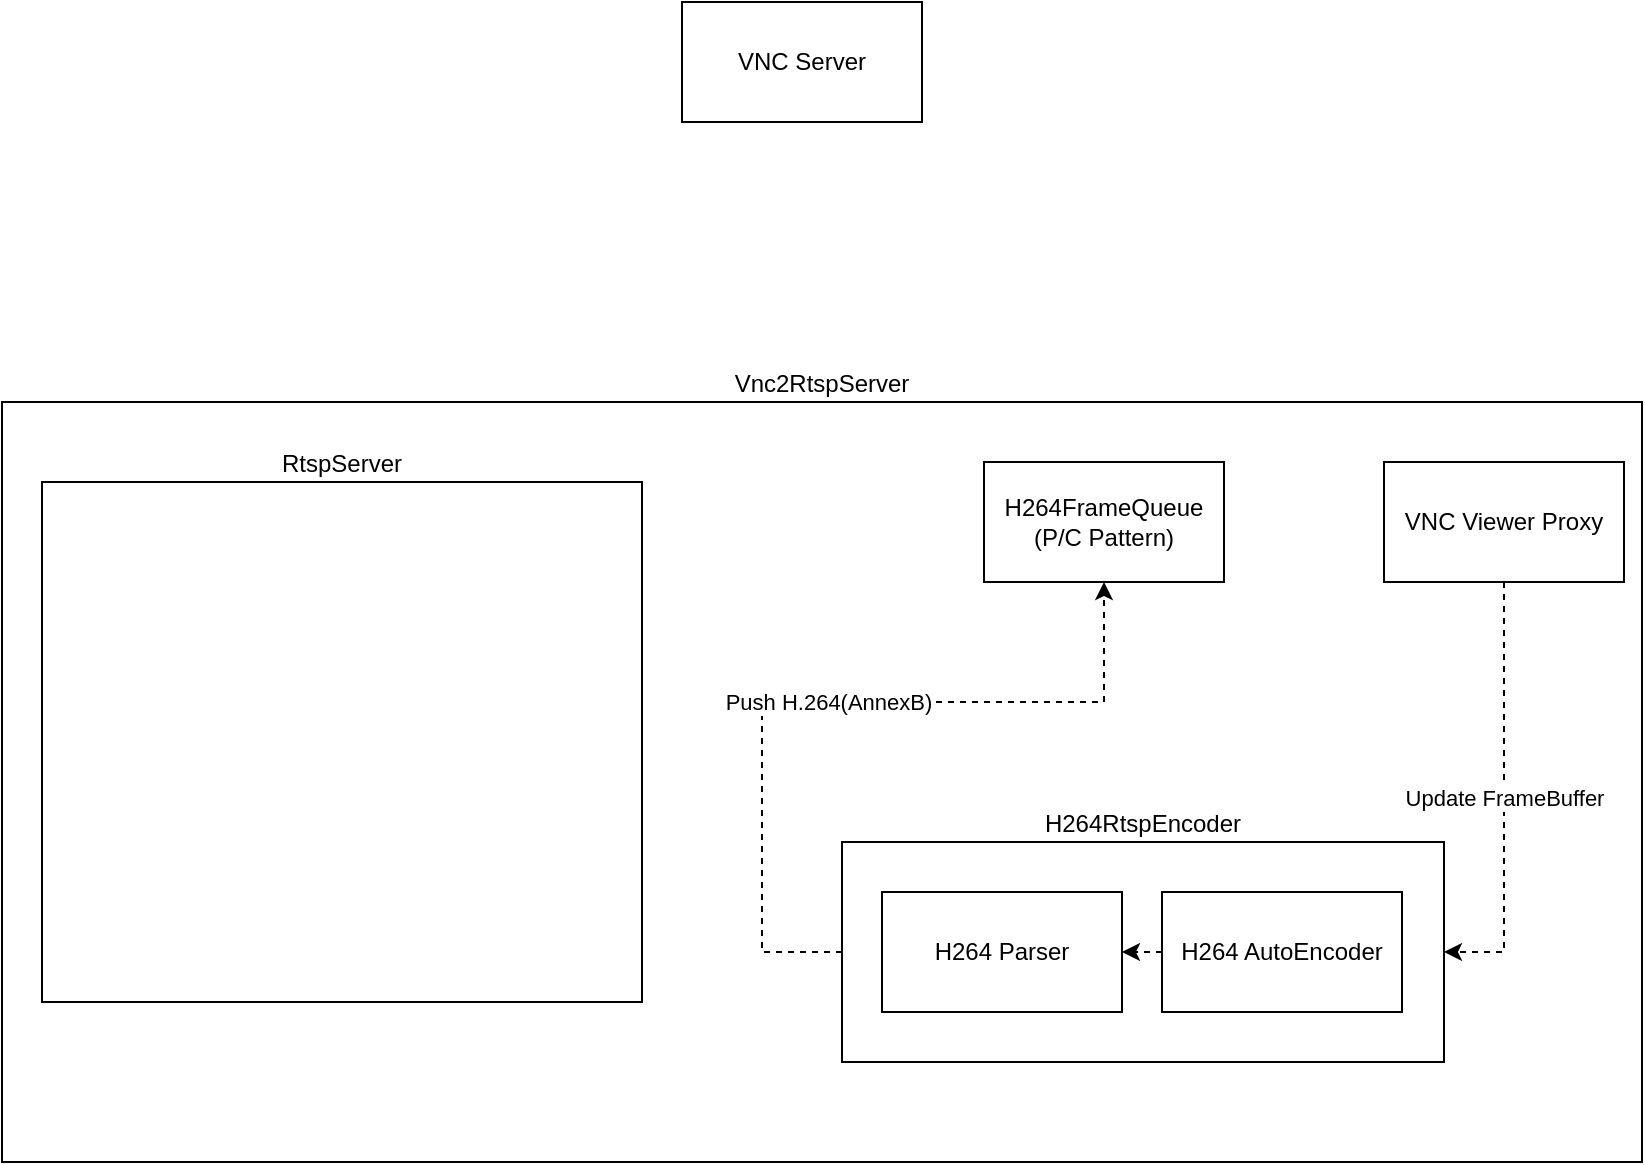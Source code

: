 <mxfile version="28.1.0">
  <diagram name="페이지-1" id="n1wwaXoTv8X_fJlXBjik">
    <mxGraphModel dx="1412" dy="771" grid="1" gridSize="10" guides="1" tooltips="1" connect="1" arrows="1" fold="1" page="1" pageScale="1" pageWidth="827" pageHeight="1169" math="0" shadow="0">
      <root>
        <mxCell id="0" />
        <mxCell id="1" parent="0" />
        <mxCell id="Dtxo02y-Q6GTN7Kiz66H-6" value="Vnc2RtspServer" style="rounded=0;whiteSpace=wrap;html=1;labelPosition=center;verticalLabelPosition=top;align=center;verticalAlign=bottom;" vertex="1" parent="1">
          <mxGeometry x="90" y="330" width="820" height="380" as="geometry" />
        </mxCell>
        <mxCell id="Dtxo02y-Q6GTN7Kiz66H-2" value="RtspServer" style="rounded=0;whiteSpace=wrap;html=1;labelPosition=center;verticalLabelPosition=top;align=center;verticalAlign=bottom;" vertex="1" parent="1">
          <mxGeometry x="110" y="370" width="300" height="260" as="geometry" />
        </mxCell>
        <mxCell id="Dtxo02y-Q6GTN7Kiz66H-3" value="H264FrameQueue&lt;br&gt;(P/C Pattern)" style="rounded=0;whiteSpace=wrap;html=1;" vertex="1" parent="1">
          <mxGeometry x="581" y="360" width="120" height="60" as="geometry" />
        </mxCell>
        <mxCell id="Dtxo02y-Q6GTN7Kiz66H-4" value="VNC Server" style="rounded=0;whiteSpace=wrap;html=1;" vertex="1" parent="1">
          <mxGeometry x="430" y="130" width="120" height="60" as="geometry" />
        </mxCell>
        <mxCell id="Dtxo02y-Q6GTN7Kiz66H-10" value="Update FrameBuffer" style="edgeStyle=orthogonalEdgeStyle;rounded=0;orthogonalLoop=1;jettySize=auto;html=1;entryX=1;entryY=0.5;entryDx=0;entryDy=0;dashed=1;" edge="1" parent="1" source="Dtxo02y-Q6GTN7Kiz66H-5" target="Dtxo02y-Q6GTN7Kiz66H-7">
          <mxGeometry relative="1" as="geometry" />
        </mxCell>
        <mxCell id="Dtxo02y-Q6GTN7Kiz66H-5" value="VNC Viewer Proxy" style="rounded=0;whiteSpace=wrap;html=1;" vertex="1" parent="1">
          <mxGeometry x="781" y="360" width="120" height="60" as="geometry" />
        </mxCell>
        <mxCell id="Dtxo02y-Q6GTN7Kiz66H-12" value="Push H.264(AnnexB)" style="edgeStyle=orthogonalEdgeStyle;rounded=0;orthogonalLoop=1;jettySize=auto;html=1;entryX=0.5;entryY=1;entryDx=0;entryDy=0;dashed=1;" edge="1" parent="1" source="Dtxo02y-Q6GTN7Kiz66H-7" target="Dtxo02y-Q6GTN7Kiz66H-3">
          <mxGeometry relative="1" as="geometry">
            <Array as="points">
              <mxPoint x="470" y="605" />
              <mxPoint x="470" y="480" />
              <mxPoint x="641" y="480" />
            </Array>
          </mxGeometry>
        </mxCell>
        <mxCell id="Dtxo02y-Q6GTN7Kiz66H-7" value="H264RtspEncoder" style="rounded=0;whiteSpace=wrap;html=1;align=center;labelPosition=center;verticalLabelPosition=top;verticalAlign=bottom;" vertex="1" parent="1">
          <mxGeometry x="510" y="550" width="301" height="110" as="geometry" />
        </mxCell>
        <mxCell id="Dtxo02y-Q6GTN7Kiz66H-8" value="H264 AutoEncoder" style="rounded=0;whiteSpace=wrap;html=1;" vertex="1" parent="1">
          <mxGeometry x="670" y="575" width="120" height="60" as="geometry" />
        </mxCell>
        <mxCell id="Dtxo02y-Q6GTN7Kiz66H-9" value="H264 Parser" style="rounded=0;whiteSpace=wrap;html=1;" vertex="1" parent="1">
          <mxGeometry x="530" y="575" width="120" height="60" as="geometry" />
        </mxCell>
        <mxCell id="Dtxo02y-Q6GTN7Kiz66H-14" value="" style="endArrow=classic;html=1;rounded=0;exitX=0;exitY=0.5;exitDx=0;exitDy=0;entryX=1;entryY=0.5;entryDx=0;entryDy=0;endFill=1;dashed=1;" edge="1" parent="1" source="Dtxo02y-Q6GTN7Kiz66H-8" target="Dtxo02y-Q6GTN7Kiz66H-9">
          <mxGeometry width="50" height="50" relative="1" as="geometry">
            <mxPoint x="390" y="520" as="sourcePoint" />
            <mxPoint x="440" y="470" as="targetPoint" />
          </mxGeometry>
        </mxCell>
      </root>
    </mxGraphModel>
  </diagram>
</mxfile>
